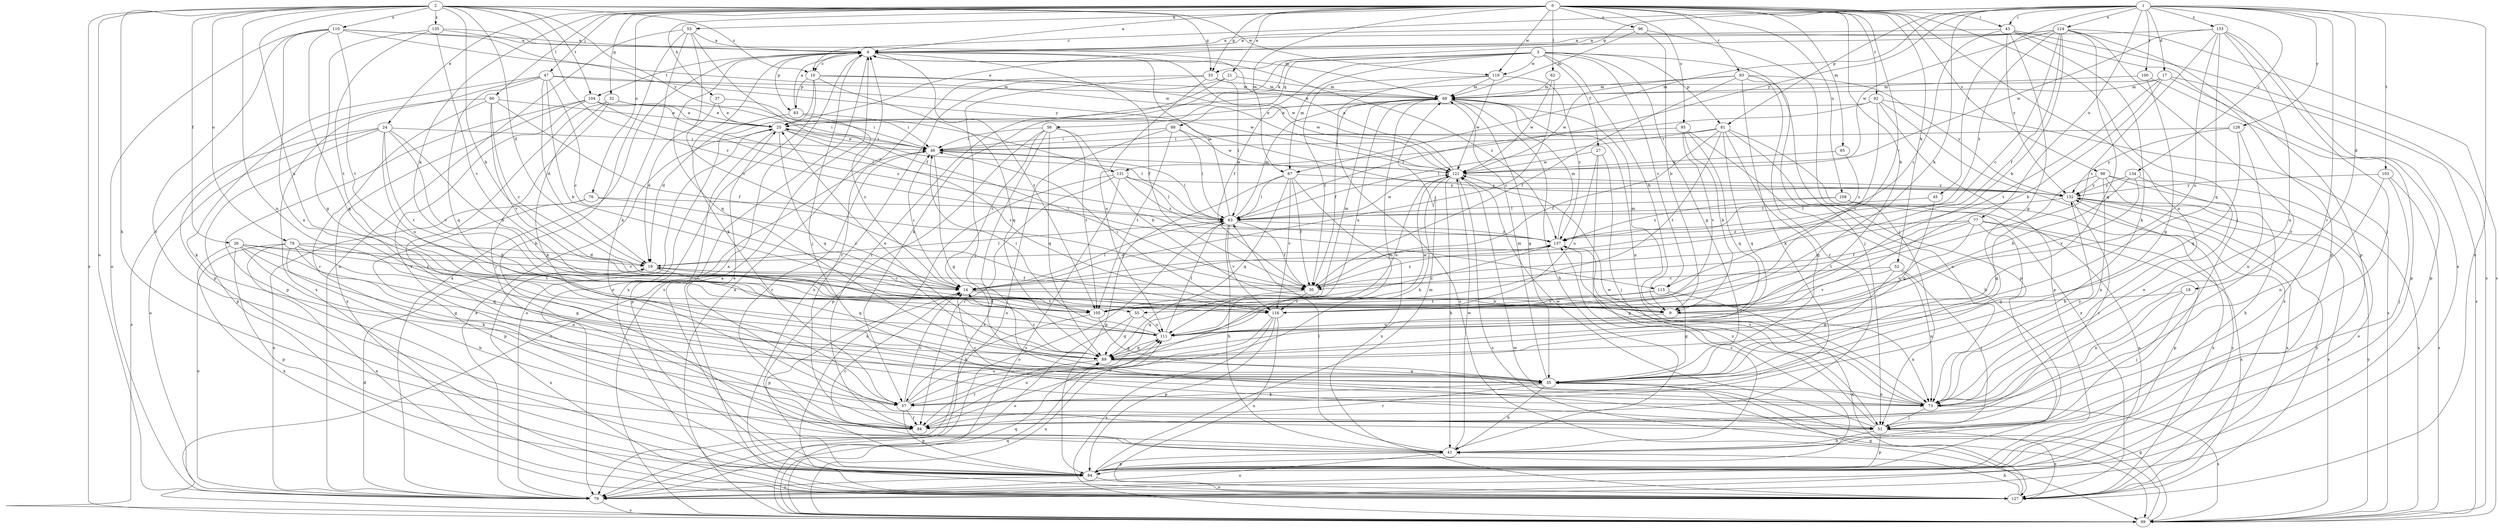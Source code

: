 strict digraph  {
0;
1;
2;
3;
4;
9;
10;
14;
17;
18;
19;
21;
24;
25;
26;
27;
30;
32;
33;
35;
37;
41;
43;
45;
46;
47;
51;
52;
53;
55;
56;
57;
60;
62;
63;
65;
67;
68;
73;
76;
77;
78;
79;
81;
83;
84;
88;
89;
92;
93;
94;
95;
96;
98;
99;
100;
103;
104;
105;
108;
110;
111;
115;
116;
119;
121;
124;
127;
128;
131;
132;
133;
134;
135;
137;
0 -> 4  [label=a];
0 -> 9  [label=b];
0 -> 21  [label=e];
0 -> 24  [label=e];
0 -> 32  [label=g];
0 -> 33  [label=g];
0 -> 37  [label=h];
0 -> 43  [label=i];
0 -> 47  [label=j];
0 -> 51  [label=j];
0 -> 52  [label=k];
0 -> 53  [label=k];
0 -> 55  [label=k];
0 -> 60  [label=l];
0 -> 62  [label=l];
0 -> 65  [label=m];
0 -> 67  [label=m];
0 -> 73  [label=n];
0 -> 76  [label=o];
0 -> 92  [label=r];
0 -> 93  [label=r];
0 -> 95  [label=s];
0 -> 96  [label=s];
0 -> 98  [label=s];
0 -> 108  [label=u];
0 -> 115  [label=v];
0 -> 119  [label=w];
1 -> 10  [label=c];
1 -> 17  [label=d];
1 -> 18  [label=d];
1 -> 33  [label=g];
1 -> 43  [label=i];
1 -> 45  [label=i];
1 -> 55  [label=k];
1 -> 67  [label=m];
1 -> 77  [label=o];
1 -> 81  [label=p];
1 -> 94  [label=r];
1 -> 100  [label=t];
1 -> 103  [label=t];
1 -> 124  [label=x];
1 -> 127  [label=x];
1 -> 128  [label=y];
1 -> 131  [label=y];
1 -> 133  [label=z];
1 -> 134  [label=z];
2 -> 9  [label=b];
2 -> 10  [label=c];
2 -> 19  [label=d];
2 -> 26  [label=f];
2 -> 33  [label=g];
2 -> 41  [label=h];
2 -> 73  [label=n];
2 -> 78  [label=o];
2 -> 79  [label=o];
2 -> 99  [label=s];
2 -> 104  [label=t];
2 -> 110  [label=u];
2 -> 111  [label=u];
2 -> 115  [label=v];
2 -> 119  [label=w];
2 -> 131  [label=y];
2 -> 135  [label=z];
3 -> 9  [label=b];
3 -> 27  [label=f];
3 -> 30  [label=f];
3 -> 35  [label=g];
3 -> 51  [label=j];
3 -> 56  [label=k];
3 -> 57  [label=k];
3 -> 67  [label=m];
3 -> 81  [label=p];
3 -> 88  [label=q];
3 -> 115  [label=v];
3 -> 119  [label=w];
4 -> 10  [label=c];
4 -> 30  [label=f];
4 -> 51  [label=j];
4 -> 57  [label=k];
4 -> 83  [label=p];
4 -> 89  [label=q];
4 -> 99  [label=s];
4 -> 104  [label=t];
4 -> 105  [label=t];
4 -> 121  [label=w];
4 -> 137  [label=z];
9 -> 46  [label=i];
9 -> 68  [label=m];
9 -> 73  [label=n];
9 -> 111  [label=u];
10 -> 68  [label=m];
10 -> 79  [label=o];
10 -> 83  [label=p];
10 -> 89  [label=q];
10 -> 121  [label=w];
10 -> 127  [label=x];
14 -> 9  [label=b];
14 -> 46  [label=i];
14 -> 63  [label=l];
14 -> 84  [label=p];
14 -> 105  [label=t];
17 -> 9  [label=b];
17 -> 25  [label=e];
17 -> 68  [label=m];
17 -> 84  [label=p];
17 -> 99  [label=s];
17 -> 105  [label=t];
18 -> 9  [label=b];
18 -> 51  [label=j];
18 -> 73  [label=n];
19 -> 14  [label=c];
19 -> 30  [label=f];
19 -> 63  [label=l];
19 -> 89  [label=q];
19 -> 127  [label=x];
21 -> 68  [label=m];
21 -> 94  [label=r];
21 -> 127  [label=x];
24 -> 9  [label=b];
24 -> 46  [label=i];
24 -> 79  [label=o];
24 -> 84  [label=p];
24 -> 99  [label=s];
24 -> 105  [label=t];
24 -> 111  [label=u];
24 -> 116  [label=v];
25 -> 46  [label=i];
25 -> 63  [label=l];
25 -> 79  [label=o];
25 -> 84  [label=p];
25 -> 89  [label=q];
25 -> 116  [label=v];
26 -> 19  [label=d];
26 -> 35  [label=g];
26 -> 57  [label=k];
26 -> 84  [label=p];
26 -> 89  [label=q];
26 -> 105  [label=t];
26 -> 127  [label=x];
27 -> 51  [label=j];
27 -> 84  [label=p];
27 -> 111  [label=u];
27 -> 121  [label=w];
30 -> 89  [label=q];
30 -> 116  [label=v];
30 -> 137  [label=z];
32 -> 25  [label=e];
32 -> 46  [label=i];
32 -> 51  [label=j];
32 -> 57  [label=k];
32 -> 94  [label=r];
33 -> 51  [label=j];
33 -> 63  [label=l];
33 -> 68  [label=m];
33 -> 94  [label=r];
33 -> 111  [label=u];
35 -> 41  [label=h];
35 -> 57  [label=k];
35 -> 68  [label=m];
35 -> 73  [label=n];
35 -> 94  [label=r];
37 -> 19  [label=d];
37 -> 25  [label=e];
37 -> 46  [label=i];
41 -> 14  [label=c];
41 -> 63  [label=l];
41 -> 79  [label=o];
41 -> 84  [label=p];
41 -> 121  [label=w];
41 -> 137  [label=z];
43 -> 4  [label=a];
43 -> 14  [label=c];
43 -> 35  [label=g];
43 -> 57  [label=k];
43 -> 84  [label=p];
43 -> 99  [label=s];
43 -> 132  [label=y];
45 -> 63  [label=l];
45 -> 89  [label=q];
46 -> 25  [label=e];
46 -> 35  [label=g];
46 -> 63  [label=l];
46 -> 94  [label=r];
46 -> 121  [label=w];
47 -> 9  [label=b];
47 -> 14  [label=c];
47 -> 19  [label=d];
47 -> 68  [label=m];
47 -> 84  [label=p];
47 -> 89  [label=q];
47 -> 121  [label=w];
47 -> 127  [label=x];
51 -> 25  [label=e];
51 -> 41  [label=h];
51 -> 84  [label=p];
51 -> 121  [label=w];
51 -> 127  [label=x];
51 -> 137  [label=z];
52 -> 14  [label=c];
52 -> 35  [label=g];
52 -> 51  [label=j];
52 -> 73  [label=n];
52 -> 116  [label=v];
53 -> 4  [label=a];
53 -> 30  [label=f];
53 -> 41  [label=h];
53 -> 57  [label=k];
53 -> 79  [label=o];
53 -> 116  [label=v];
55 -> 79  [label=o];
55 -> 89  [label=q];
55 -> 111  [label=u];
56 -> 9  [label=b];
56 -> 14  [label=c];
56 -> 46  [label=i];
56 -> 84  [label=p];
56 -> 89  [label=q];
56 -> 99  [label=s];
56 -> 105  [label=t];
57 -> 14  [label=c];
57 -> 68  [label=m];
57 -> 84  [label=p];
57 -> 94  [label=r];
57 -> 111  [label=u];
60 -> 14  [label=c];
60 -> 25  [label=e];
60 -> 30  [label=f];
60 -> 57  [label=k];
60 -> 94  [label=r];
60 -> 116  [label=v];
62 -> 14  [label=c];
62 -> 68  [label=m];
62 -> 121  [label=w];
63 -> 4  [label=a];
63 -> 30  [label=f];
63 -> 41  [label=h];
63 -> 68  [label=m];
63 -> 79  [label=o];
63 -> 116  [label=v];
63 -> 121  [label=w];
63 -> 137  [label=z];
65 -> 121  [label=w];
65 -> 137  [label=z];
67 -> 30  [label=f];
67 -> 63  [label=l];
67 -> 84  [label=p];
67 -> 89  [label=q];
67 -> 116  [label=v];
67 -> 127  [label=x];
67 -> 132  [label=y];
68 -> 25  [label=e];
68 -> 30  [label=f];
68 -> 35  [label=g];
68 -> 41  [label=h];
68 -> 73  [label=n];
68 -> 111  [label=u];
73 -> 14  [label=c];
73 -> 51  [label=j];
73 -> 99  [label=s];
73 -> 121  [label=w];
73 -> 132  [label=y];
73 -> 137  [label=z];
76 -> 14  [label=c];
76 -> 63  [label=l];
76 -> 79  [label=o];
76 -> 84  [label=p];
77 -> 30  [label=f];
77 -> 35  [label=g];
77 -> 84  [label=p];
77 -> 105  [label=t];
77 -> 111  [label=u];
77 -> 127  [label=x];
77 -> 137  [label=z];
78 -> 14  [label=c];
78 -> 19  [label=d];
78 -> 35  [label=g];
78 -> 41  [label=h];
78 -> 73  [label=n];
78 -> 79  [label=o];
78 -> 127  [label=x];
79 -> 4  [label=a];
79 -> 19  [label=d];
79 -> 25  [label=e];
79 -> 89  [label=q];
79 -> 99  [label=s];
79 -> 132  [label=y];
81 -> 30  [label=f];
81 -> 35  [label=g];
81 -> 46  [label=i];
81 -> 63  [label=l];
81 -> 73  [label=n];
81 -> 89  [label=q];
81 -> 105  [label=t];
81 -> 127  [label=x];
83 -> 4  [label=a];
83 -> 14  [label=c];
83 -> 19  [label=d];
83 -> 46  [label=i];
84 -> 4  [label=a];
84 -> 68  [label=m];
84 -> 79  [label=o];
84 -> 127  [label=x];
88 -> 46  [label=i];
88 -> 63  [label=l];
88 -> 79  [label=o];
88 -> 105  [label=t];
88 -> 121  [label=w];
89 -> 14  [label=c];
89 -> 25  [label=e];
89 -> 35  [label=g];
89 -> 94  [label=r];
92 -> 25  [label=e];
92 -> 63  [label=l];
92 -> 84  [label=p];
92 -> 99  [label=s];
92 -> 116  [label=v];
92 -> 127  [label=x];
93 -> 30  [label=f];
93 -> 57  [label=k];
93 -> 68  [label=m];
93 -> 84  [label=p];
93 -> 94  [label=r];
93 -> 121  [label=w];
93 -> 132  [label=y];
94 -> 111  [label=u];
95 -> 9  [label=b];
95 -> 41  [label=h];
95 -> 46  [label=i];
95 -> 89  [label=q];
95 -> 116  [label=v];
96 -> 4  [label=a];
96 -> 9  [label=b];
96 -> 51  [label=j];
96 -> 68  [label=m];
98 -> 35  [label=g];
98 -> 41  [label=h];
98 -> 73  [label=n];
98 -> 79  [label=o];
98 -> 99  [label=s];
98 -> 132  [label=y];
99 -> 4  [label=a];
99 -> 35  [label=g];
99 -> 46  [label=i];
99 -> 89  [label=q];
99 -> 111  [label=u];
99 -> 121  [label=w];
99 -> 132  [label=y];
100 -> 35  [label=g];
100 -> 68  [label=m];
100 -> 84  [label=p];
103 -> 51  [label=j];
103 -> 73  [label=n];
103 -> 99  [label=s];
103 -> 132  [label=y];
104 -> 25  [label=e];
104 -> 63  [label=l];
104 -> 84  [label=p];
104 -> 94  [label=r];
104 -> 127  [label=x];
104 -> 137  [label=z];
105 -> 35  [label=g];
105 -> 57  [label=k];
105 -> 68  [label=m];
105 -> 137  [label=z];
108 -> 63  [label=l];
108 -> 79  [label=o];
108 -> 127  [label=x];
108 -> 137  [label=z];
110 -> 4  [label=a];
110 -> 35  [label=g];
110 -> 73  [label=n];
110 -> 79  [label=o];
110 -> 94  [label=r];
110 -> 105  [label=t];
110 -> 121  [label=w];
110 -> 132  [label=y];
111 -> 19  [label=d];
111 -> 46  [label=i];
111 -> 63  [label=l];
111 -> 89  [label=q];
111 -> 121  [label=w];
115 -> 35  [label=g];
115 -> 105  [label=t];
115 -> 116  [label=v];
115 -> 127  [label=x];
116 -> 84  [label=p];
116 -> 94  [label=r];
116 -> 99  [label=s];
116 -> 127  [label=x];
119 -> 30  [label=f];
119 -> 68  [label=m];
119 -> 99  [label=s];
119 -> 121  [label=w];
119 -> 137  [label=z];
121 -> 4  [label=a];
121 -> 41  [label=h];
121 -> 57  [label=k];
121 -> 99  [label=s];
121 -> 111  [label=u];
121 -> 132  [label=y];
124 -> 4  [label=a];
124 -> 9  [label=b];
124 -> 14  [label=c];
124 -> 25  [label=e];
124 -> 30  [label=f];
124 -> 84  [label=p];
124 -> 89  [label=q];
124 -> 94  [label=r];
124 -> 99  [label=s];
124 -> 121  [label=w];
124 -> 137  [label=z];
127 -> 4  [label=a];
127 -> 35  [label=g];
127 -> 41  [label=h];
127 -> 132  [label=y];
128 -> 46  [label=i];
128 -> 73  [label=n];
128 -> 89  [label=q];
128 -> 132  [label=y];
131 -> 63  [label=l];
131 -> 94  [label=r];
131 -> 99  [label=s];
131 -> 127  [label=x];
131 -> 132  [label=y];
131 -> 137  [label=z];
132 -> 63  [label=l];
132 -> 94  [label=r];
132 -> 99  [label=s];
132 -> 127  [label=x];
133 -> 4  [label=a];
133 -> 51  [label=j];
133 -> 73  [label=n];
133 -> 79  [label=o];
133 -> 89  [label=q];
133 -> 111  [label=u];
133 -> 116  [label=v];
133 -> 121  [label=w];
134 -> 9  [label=b];
134 -> 73  [label=n];
134 -> 116  [label=v];
134 -> 132  [label=y];
135 -> 4  [label=a];
135 -> 35  [label=g];
135 -> 68  [label=m];
135 -> 105  [label=t];
135 -> 116  [label=v];
137 -> 19  [label=d];
137 -> 68  [label=m];
}
